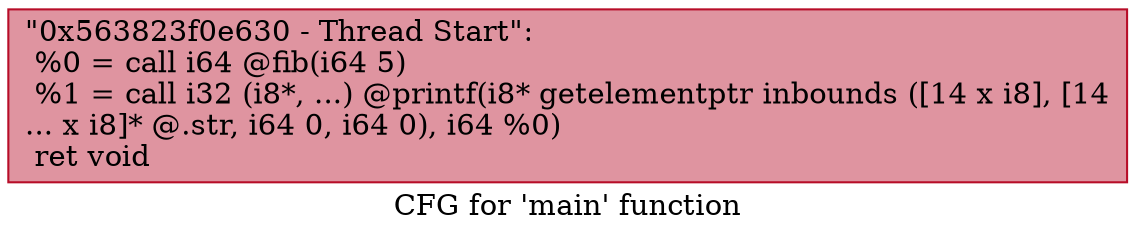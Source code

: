 digraph "CFG for 'main' function" {
	label="CFG for 'main' function";

	Node0x563823f0e630 [shape=record,color="#b70d28ff", style=filled, fillcolor="#b70d2870",label="{\"0x563823f0e630 - Thread Start\":\l  %0 = call i64 @fib(i64 5)\l  %1 = call i32 (i8*, ...) @printf(i8* getelementptr inbounds ([14 x i8], [14\l... x i8]* @.str, i64 0, i64 0), i64 %0)\l  ret void\l}"];
}
